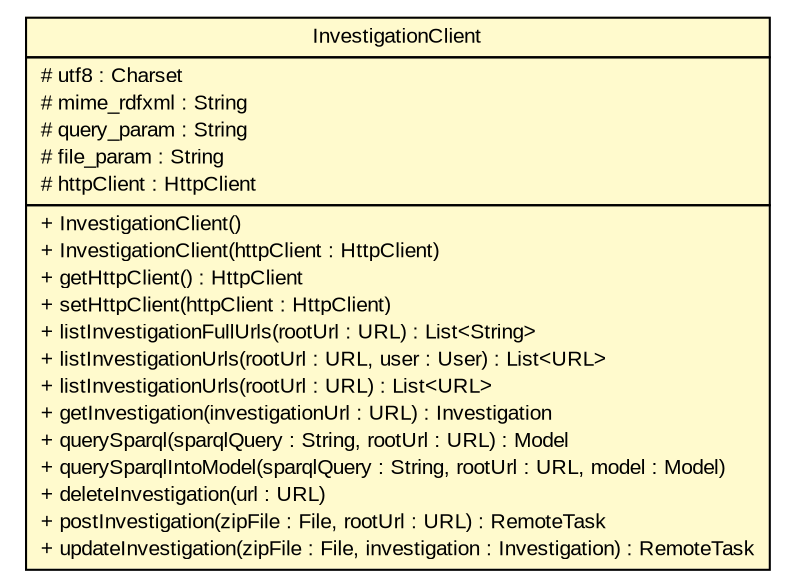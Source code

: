 #!/usr/local/bin/dot
#
# Class diagram 
# Generated by UmlGraph version 4.6 (http://www.spinellis.gr/sw/umlgraph)
#

digraph G {
	edge [fontname="arial",fontsize=10,labelfontname="arial",labelfontsize=10];
	node [fontname="arial",fontsize=10,shape=plaintext];
	// net.toxbank.client.resource.InvestigationClient
	c374 [label=<<table border="0" cellborder="1" cellspacing="0" cellpadding="2" port="p" bgcolor="lemonChiffon" href="./InvestigationClient.html">
		<tr><td><table border="0" cellspacing="0" cellpadding="1">
			<tr><td> InvestigationClient </td></tr>
		</table></td></tr>
		<tr><td><table border="0" cellspacing="0" cellpadding="1">
			<tr><td align="left"> # utf8 : Charset </td></tr>
			<tr><td align="left"> # mime_rdfxml : String </td></tr>
			<tr><td align="left"> # query_param : String </td></tr>
			<tr><td align="left"> # file_param : String </td></tr>
			<tr><td align="left"> # httpClient : HttpClient </td></tr>
		</table></td></tr>
		<tr><td><table border="0" cellspacing="0" cellpadding="1">
			<tr><td align="left"> + InvestigationClient() </td></tr>
			<tr><td align="left"> + InvestigationClient(httpClient : HttpClient) </td></tr>
			<tr><td align="left"> + getHttpClient() : HttpClient </td></tr>
			<tr><td align="left"> + setHttpClient(httpClient : HttpClient) </td></tr>
			<tr><td align="left"> + listInvestigationFullUrls(rootUrl : URL) : List&lt;String&gt; </td></tr>
			<tr><td align="left"> + listInvestigationUrls(rootUrl : URL, user : User) : List&lt;URL&gt; </td></tr>
			<tr><td align="left"> + listInvestigationUrls(rootUrl : URL) : List&lt;URL&gt; </td></tr>
			<tr><td align="left"> + getInvestigation(investigationUrl : URL) : Investigation </td></tr>
			<tr><td align="left"> + querySparql(sparqlQuery : String, rootUrl : URL) : Model </td></tr>
			<tr><td align="left"> + querySparqlIntoModel(sparqlQuery : String, rootUrl : URL, model : Model) </td></tr>
			<tr><td align="left"> + deleteInvestigation(url : URL) </td></tr>
			<tr><td align="left"> + postInvestigation(zipFile : File, rootUrl : URL) : RemoteTask </td></tr>
			<tr><td align="left"> + updateInvestigation(zipFile : File, investigation : Investigation) : RemoteTask </td></tr>
		</table></td></tr>
		</table>>, fontname="arial", fontcolor="black", fontsize=10.0];
}

